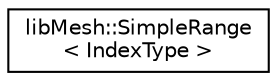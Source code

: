 digraph "类继承关系图"
{
 // INTERACTIVE_SVG=YES
  edge [fontname="Helvetica",fontsize="10",labelfontname="Helvetica",labelfontsize="10"];
  node [fontname="Helvetica",fontsize="10",shape=record];
  rankdir="LR";
  Node1 [label="libMesh::SimpleRange\l\< IndexType \>",height=0.2,width=0.4,color="black", fillcolor="white", style="filled",URL="$classlibMesh_1_1SimpleRange.html",tooltip="The SimpleRange templated class is intended to make it easy to construct ranges from pairs of iterato..."];
}
